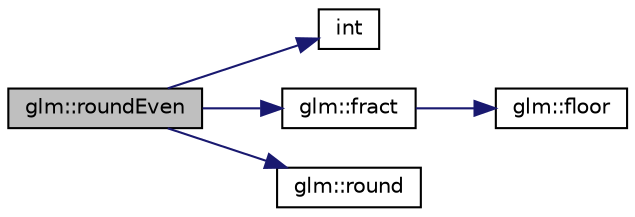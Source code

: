 digraph "glm::roundEven"
{
  edge [fontname="Helvetica",fontsize="10",labelfontname="Helvetica",labelfontsize="10"];
  node [fontname="Helvetica",fontsize="10",shape=record];
  rankdir="LR";
  Node1 [label="glm::roundEven",height=0.2,width=0.4,color="black", fillcolor="grey75", style="filled", fontcolor="black"];
  Node1 -> Node2 [color="midnightblue",fontsize="10",style="solid"];
  Node2 [label="int",height=0.2,width=0.4,color="black", fillcolor="white", style="filled",URL="$_s_d_l__events_8h.html#aba621c3f88c60e9734e9d1ebae08609a"];
  Node1 -> Node3 [color="midnightblue",fontsize="10",style="solid"];
  Node3 [label="glm::fract",height=0.2,width=0.4,color="black", fillcolor="white", style="filled",URL="$group__core__func__common.html#gad04ac2908d032d5518d5f6c8403dbc8b"];
  Node3 -> Node4 [color="midnightblue",fontsize="10",style="solid"];
  Node4 [label="glm::floor",height=0.2,width=0.4,color="black", fillcolor="white", style="filled",URL="$group__core__func__common.html#ga86350252cc9bf86421317460bbd1f21c"];
  Node1 -> Node5 [color="midnightblue",fontsize="10",style="solid"];
  Node5 [label="glm::round",height=0.2,width=0.4,color="black", fillcolor="white", style="filled",URL="$group__core__func__common.html#ga75ebab3fe88a9c5c769135cf5a2649ef"];
}
